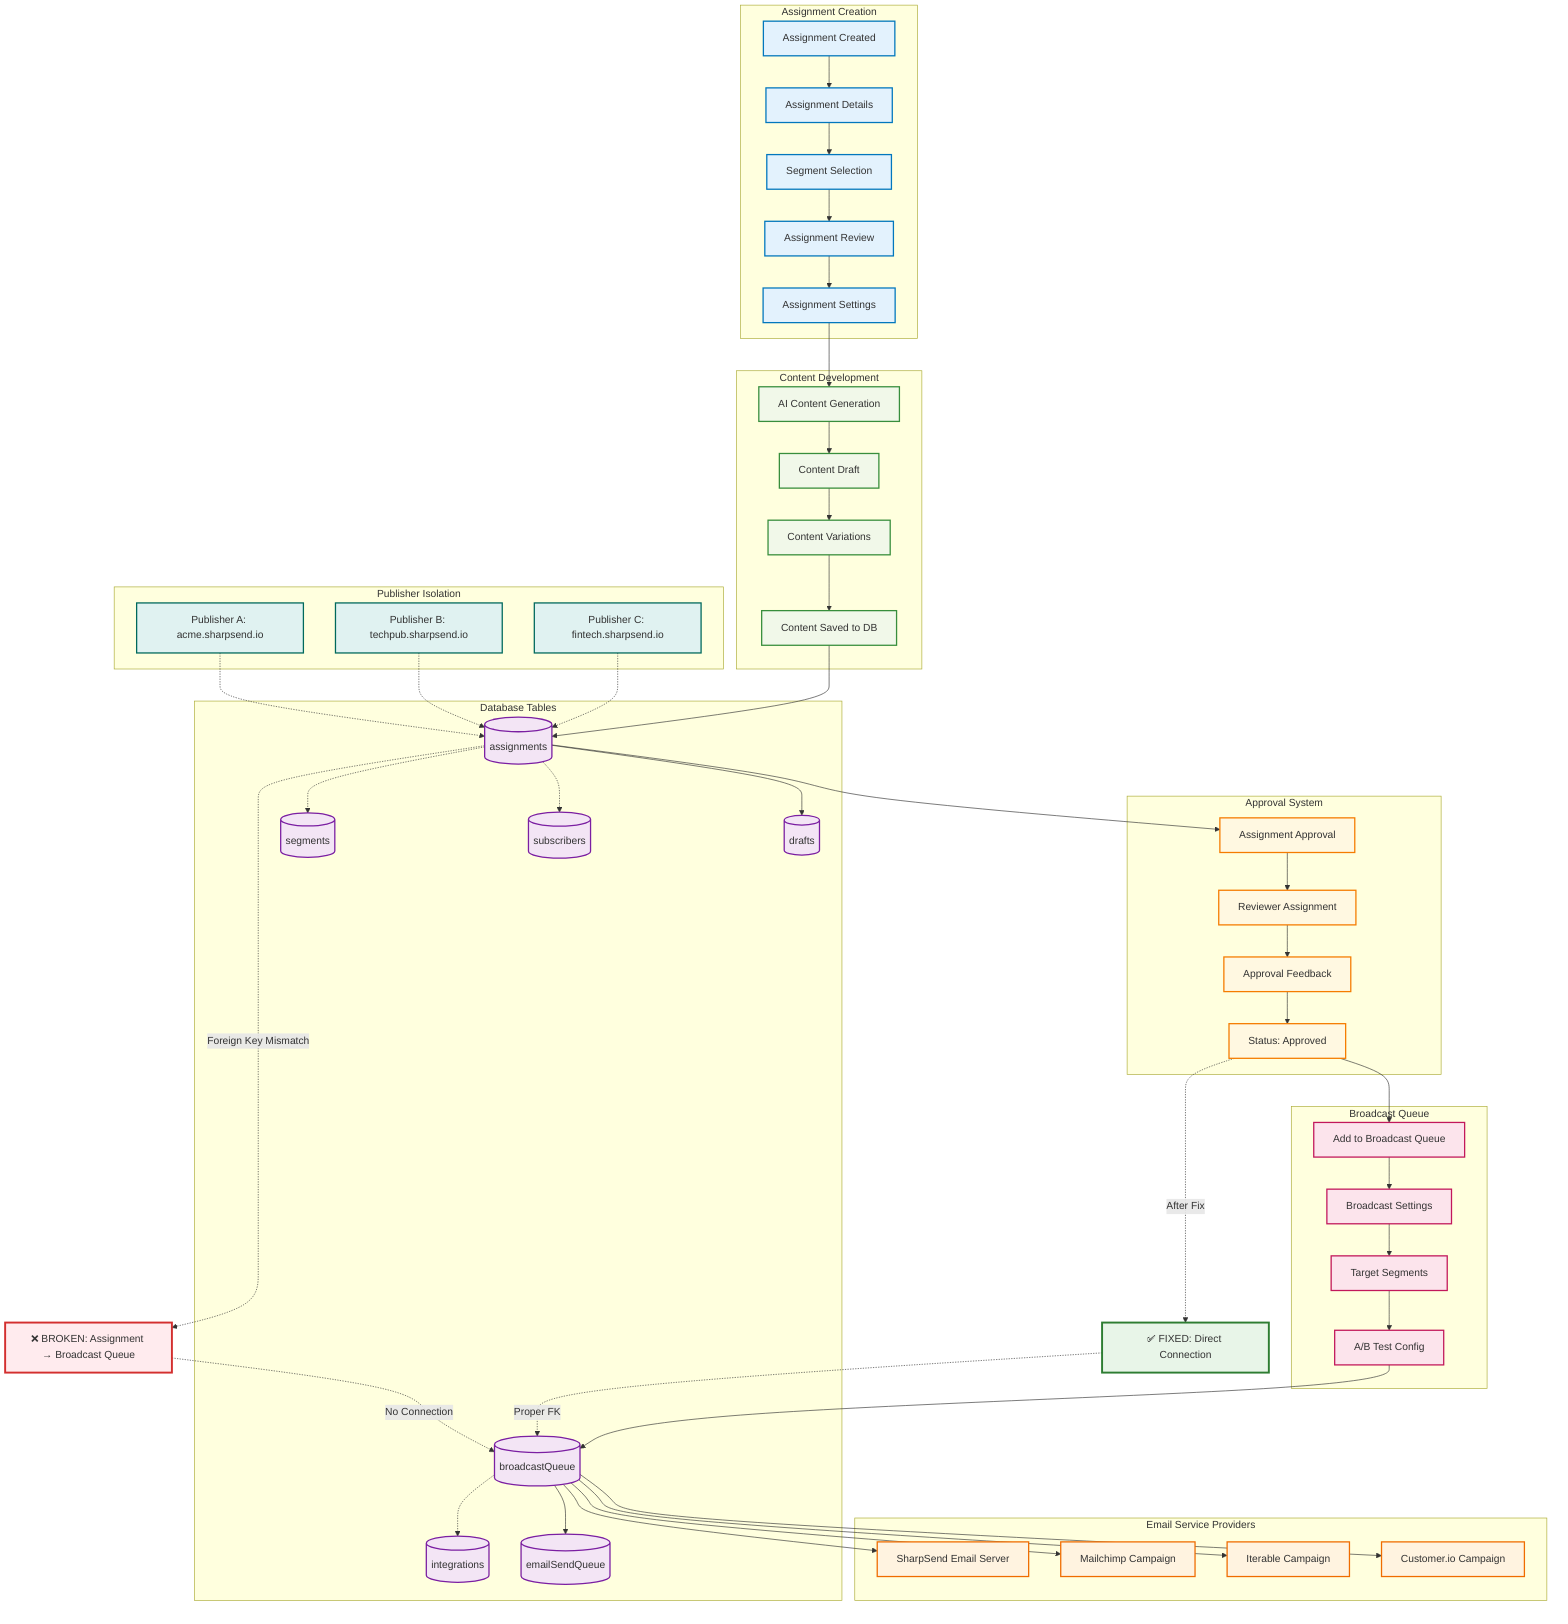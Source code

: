 graph TD
    %% Assignment Creation Flow
    subgraph "Assignment Creation"
        AC[Assignment Created]
        AD[Assignment Details]
        AS[Segment Selection]
        AR[Assignment Review]
        AST[Assignment Settings]
    end

    %% Content Generation
    subgraph "Content Development"
        CG[AI Content Generation]
        CD[Content Draft]
        CV[Content Variations]
        CS[Content Saved to DB]
    end

    %% Approval Workflow
    subgraph "Approval System"
        AA[Assignment Approval]
        AR1[Reviewer Assignment]
        AF[Approval Feedback]
        AST1[Status: Approved]
    end

    %% Broadcast Queue System
    subgraph "Broadcast Queue"
        BQ[Add to Broadcast Queue]
        BS[Broadcast Settings]
        BT[Target Segments]
        BA[A/B Test Config]
    end

    %% Email Service Integration
    subgraph "Email Service Providers"
        CIO_SEND[Customer.io Campaign]
        ITER_SEND[Iterable Campaign]
        MC_SEND[Mailchimp Campaign]
        SS_SEND[SharpSend Email Server]
    end

    %% Database Tables (schema-multitenant.ts)
    subgraph "Database Tables"
        ASSIGN_DB[(assignments)]
        DRAFT_DB[(drafts)]
        QUEUE_DB[(broadcastQueue)]
        SEND_DB[(emailSendQueue)]
        SUBS_DB[(subscribers)]
        SEGS_DB[(segments)]
        INTEG_DB[(integrations)]
    end

    %% Publisher Isolation
    subgraph "Publisher Isolation"
        PUB_A[Publisher A: acme.sharpsend.io]
        PUB_B[Publisher B: techpub.sharpsend.io]
        PUB_C[Publisher C: fintech.sharpsend.io]
    end

    %% Workflow Flow
    AC --> AD
    AD --> AS
    AS --> AR
    AR --> AST
    AST --> CG

    CG --> CD
    CD --> CV
    CV --> CS
    CS --> ASSIGN_DB

    ASSIGN_DB --> AA
    AA --> AR1
    AR1 --> AF
    AF --> AST1

    AST1 --> BQ
    BQ --> BS
    BS --> BT
    BT --> BA
    BA --> QUEUE_DB

    QUEUE_DB --> CIO_SEND
    QUEUE_DB --> ITER_SEND
    QUEUE_DB --> MC_SEND
    QUEUE_DB --> SS_SEND

    %% Database Relationships
    ASSIGN_DB --> DRAFT_DB
    QUEUE_DB --> SEND_DB
    ASSIGN_DB -.-> SUBS_DB
    ASSIGN_DB -.-> SEGS_DB
    QUEUE_DB -.-> INTEG_DB

    %% Publisher Isolation
    PUB_A -.-> ASSIGN_DB
    PUB_B -.-> ASSIGN_DB
    PUB_C -.-> ASSIGN_DB

    %% Current Problem (Broken Flow)
    BROKEN[❌ BROKEN: Assignment → Broadcast Queue]
    ASSIGN_DB -.->|Foreign Key Mismatch| BROKEN
    BROKEN -.->|No Connection| QUEUE_DB

    %% Fixed Flow (After Consolidation)
    FIXED[✅ FIXED: Direct Connection]
    AST1 -.->|After Fix| FIXED
    FIXED -.->|Proper FK| QUEUE_DB

    %% Styling
    classDef creation fill:#e3f2fd,stroke:#0277bd,stroke-width:2px
    classDef content fill:#f1f8e9,stroke:#388e3c,stroke-width:2px
    classDef approval fill:#fff8e1,stroke:#f57c00,stroke-width:2px
    classDef broadcast fill:#fce4ec,stroke:#c2185b,stroke-width:2px
    classDef database fill:#f3e5f5,stroke:#7b1fa2,stroke-width:2px
    classDef external fill:#fff3e0,stroke:#ef6c00,stroke-width:2px
    classDef publisher fill:#e0f2f1,stroke:#00695c,stroke-width:2px
    classDef broken fill:#ffebee,stroke:#d32f2f,stroke-width:3px
    classDef fixed fill:#e8f5e8,stroke:#2e7d32,stroke-width:3px

    class AC,AD,AS,AR,AST creation
    class CG,CD,CV,CS content
    class AA,AR1,AF,AST1 approval
    class BQ,BS,BT,BA broadcast
    class ASSIGN_DB,DRAFT_DB,QUEUE_DB,SEND_DB,SUBS_DB,SEGS_DB,INTEG_DB database
    class CIO_SEND,ITER_SEND,MC_SEND,SS_SEND external
    class PUB_A,PUB_B,PUB_C publisher
    class BROKEN broken
    class FIXED fixed